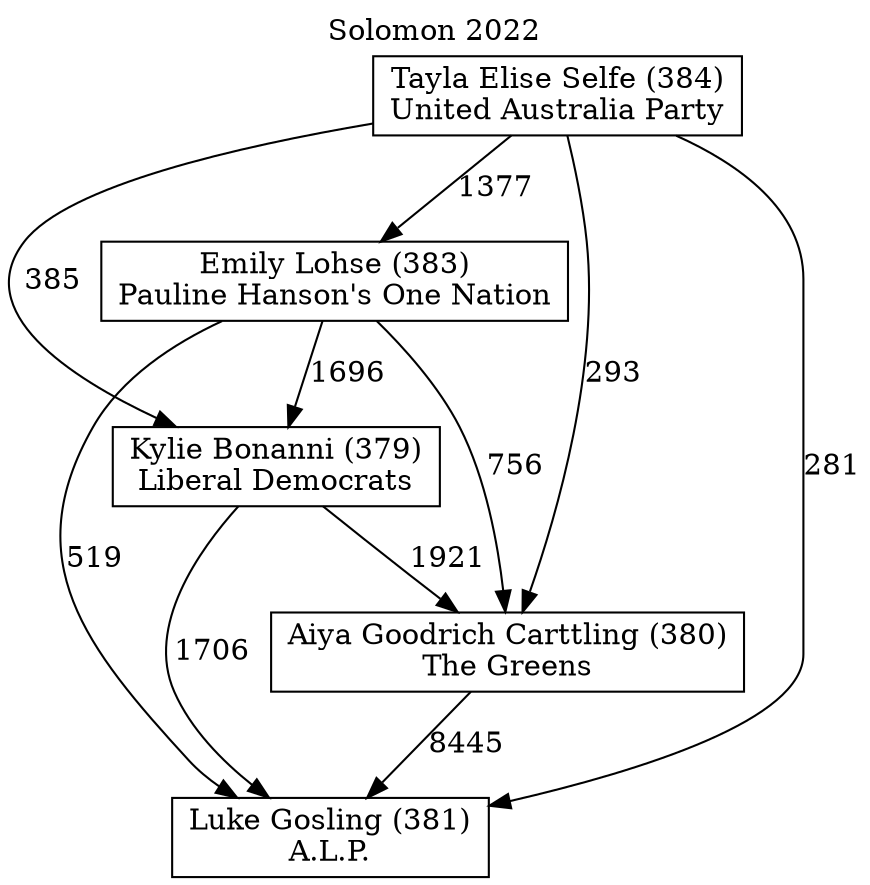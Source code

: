 // House preference flow
digraph "Luke Gosling (381)_Solomon_2022" {
	graph [label="Solomon 2022" labelloc=t mclimit=10]
	node [shape=box]
	"Luke Gosling (381)" [label="Luke Gosling (381)
A.L.P."]
	"Aiya Goodrich Carttling (380)" [label="Aiya Goodrich Carttling (380)
The Greens"]
	"Kylie Bonanni (379)" [label="Kylie Bonanni (379)
Liberal Democrats"]
	"Emily Lohse (383)" [label="Emily Lohse (383)
Pauline Hanson's One Nation"]
	"Tayla Elise Selfe (384)" [label="Tayla Elise Selfe (384)
United Australia Party"]
	"Aiya Goodrich Carttling (380)" -> "Luke Gosling (381)" [label=8445]
	"Kylie Bonanni (379)" -> "Aiya Goodrich Carttling (380)" [label=1921]
	"Emily Lohse (383)" -> "Kylie Bonanni (379)" [label=1696]
	"Tayla Elise Selfe (384)" -> "Emily Lohse (383)" [label=1377]
	"Kylie Bonanni (379)" -> "Luke Gosling (381)" [label=1706]
	"Emily Lohse (383)" -> "Luke Gosling (381)" [label=519]
	"Tayla Elise Selfe (384)" -> "Luke Gosling (381)" [label=281]
	"Tayla Elise Selfe (384)" -> "Kylie Bonanni (379)" [label=385]
	"Emily Lohse (383)" -> "Aiya Goodrich Carttling (380)" [label=756]
	"Tayla Elise Selfe (384)" -> "Aiya Goodrich Carttling (380)" [label=293]
}
